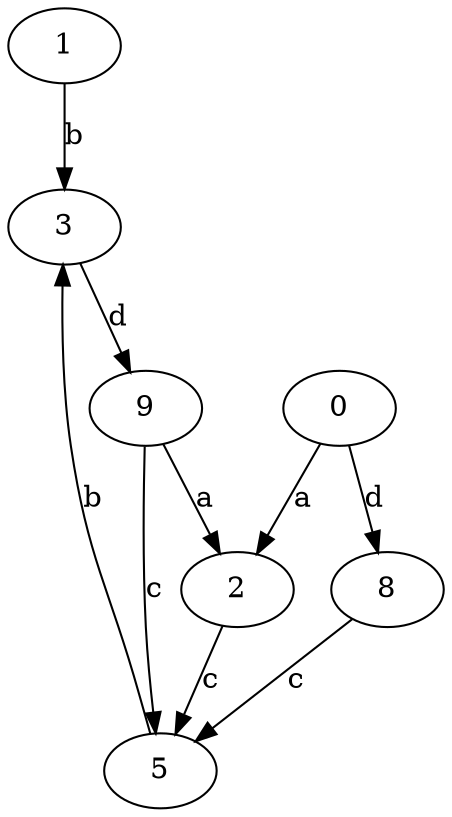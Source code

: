 strict digraph  {
1;
2;
3;
0;
5;
8;
9;
1 -> 3  [label=b];
2 -> 5  [label=c];
3 -> 9  [label=d];
0 -> 2  [label=a];
0 -> 8  [label=d];
5 -> 3  [label=b];
8 -> 5  [label=c];
9 -> 2  [label=a];
9 -> 5  [label=c];
}
